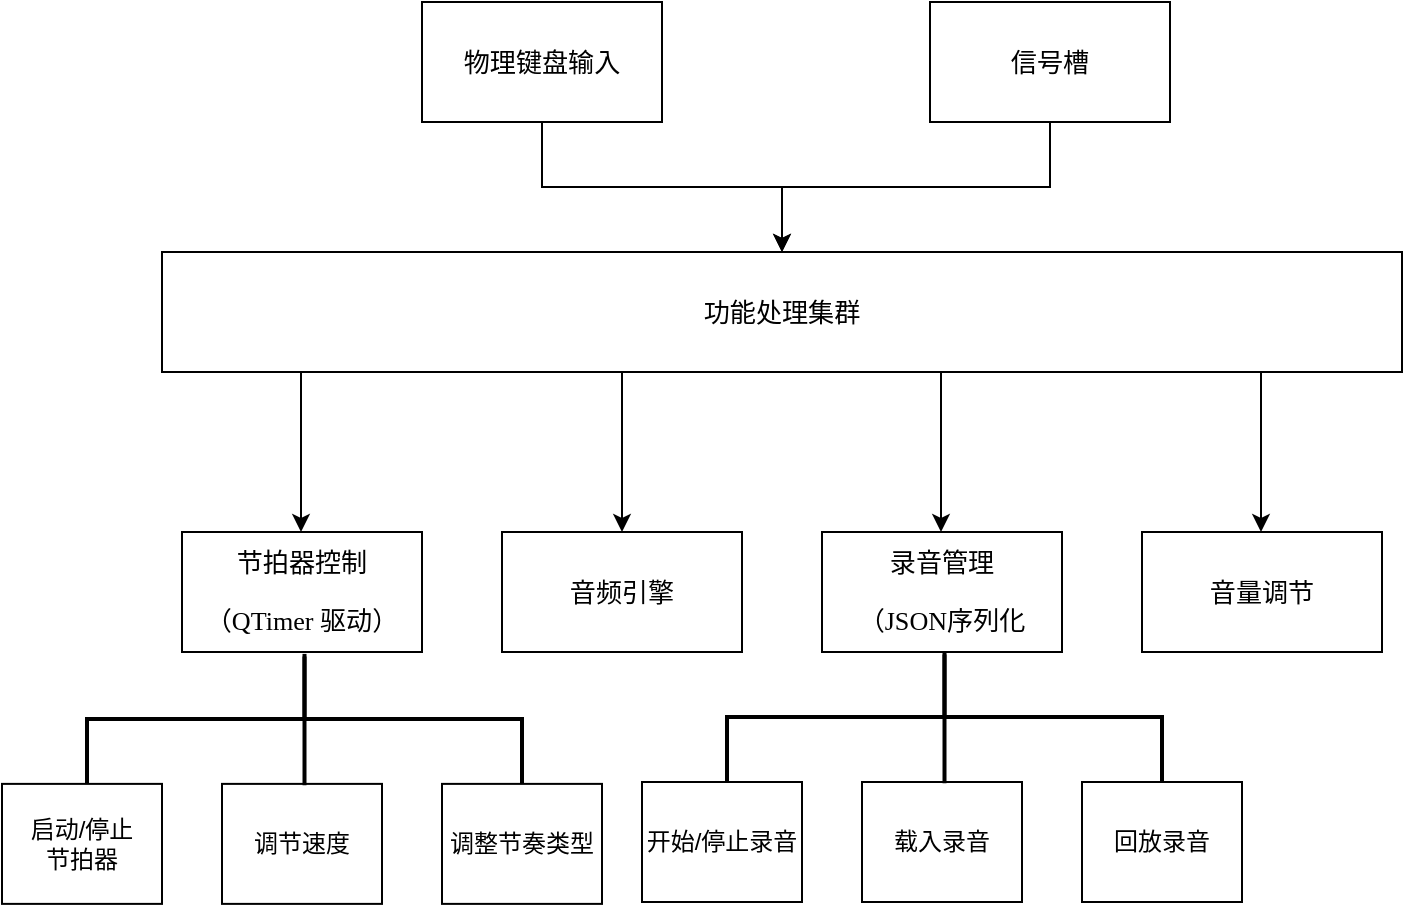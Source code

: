 <mxfile version="26.1.1">
  <diagram id="C5RBs43oDa-KdzZeNtuy" name="Page-1">
    <mxGraphModel dx="1042" dy="661" grid="1" gridSize="10" guides="1" tooltips="1" connect="1" arrows="1" fold="1" page="1" pageScale="1" pageWidth="827" pageHeight="1169" math="0" shadow="0">
      <root>
        <mxCell id="WIyWlLk6GJQsqaUBKTNV-0" />
        <mxCell id="WIyWlLk6GJQsqaUBKTNV-1" parent="WIyWlLk6GJQsqaUBKTNV-0" />
        <mxCell id="xaGXmSj2_hZ0vpkpT0F4-2" value="" style="edgeStyle=orthogonalEdgeStyle;rounded=0;orthogonalLoop=1;jettySize=auto;html=1;" edge="1" parent="WIyWlLk6GJQsqaUBKTNV-1" source="xaGXmSj2_hZ0vpkpT0F4-0" target="xaGXmSj2_hZ0vpkpT0F4-1">
          <mxGeometry relative="1" as="geometry" />
        </mxCell>
        <mxCell id="xaGXmSj2_hZ0vpkpT0F4-0" value="&lt;div&gt;&lt;pre style=&quot;font-size: 9.8pt;&quot;&gt;&lt;font face=&quot;Times New Roman&quot; style=&quot;color: rgb(0, 0, 0);&quot;&gt;物理键盘输入&lt;/font&gt;&lt;/pre&gt;&lt;/div&gt;" style="rounded=0;whiteSpace=wrap;html=1;" vertex="1" parent="WIyWlLk6GJQsqaUBKTNV-1">
          <mxGeometry x="300" y="570" width="120" height="60" as="geometry" />
        </mxCell>
        <mxCell id="xaGXmSj2_hZ0vpkpT0F4-4" value="" style="edgeStyle=orthogonalEdgeStyle;rounded=0;orthogonalLoop=1;jettySize=auto;html=1;" edge="1" parent="WIyWlLk6GJQsqaUBKTNV-1" source="xaGXmSj2_hZ0vpkpT0F4-1" target="xaGXmSj2_hZ0vpkpT0F4-3">
          <mxGeometry relative="1" as="geometry">
            <Array as="points">
              <mxPoint x="400" y="780" />
              <mxPoint x="400" y="780" />
            </Array>
          </mxGeometry>
        </mxCell>
        <mxCell id="xaGXmSj2_hZ0vpkpT0F4-1" value="&lt;pre style=&quot;font-size: 9.8pt;&quot;&gt;&lt;font face=&quot;Times New Roman&quot;&gt;功能处理集群&lt;/font&gt;&lt;/pre&gt;" style="rounded=0;whiteSpace=wrap;html=1;" vertex="1" parent="WIyWlLk6GJQsqaUBKTNV-1">
          <mxGeometry x="170" y="695" width="620" height="60" as="geometry" />
        </mxCell>
        <mxCell id="xaGXmSj2_hZ0vpkpT0F4-3" value="&lt;pre style=&quot;font-size: 9.8pt;&quot;&gt;&lt;font face=&quot;Times New Roman&quot;&gt;音频引擎&lt;/font&gt;&lt;/pre&gt;" style="rounded=0;whiteSpace=wrap;html=1;" vertex="1" parent="WIyWlLk6GJQsqaUBKTNV-1">
          <mxGeometry x="340" y="835" width="120" height="60" as="geometry" />
        </mxCell>
        <mxCell id="xaGXmSj2_hZ0vpkpT0F4-5" value="&lt;pre style=&quot;font-size: 9.8pt;&quot;&gt;&lt;pre style=&quot;font-size: 9.8pt;&quot;&gt;&lt;font face=&quot;Times New Roman&quot;&gt;节拍器控制&lt;/font&gt;&lt;/pre&gt;&lt;pre style=&quot;font-size: 9.8pt;&quot;&gt;&lt;font face=&quot;Times New Roman&quot;&gt;（QTimer 驱动）&lt;/font&gt;&lt;/pre&gt;&lt;/pre&gt;" style="rounded=0;whiteSpace=wrap;html=1;" vertex="1" parent="WIyWlLk6GJQsqaUBKTNV-1">
          <mxGeometry x="180" y="835" width="120" height="60" as="geometry" />
        </mxCell>
        <mxCell id="xaGXmSj2_hZ0vpkpT0F4-7" value="" style="edgeStyle=orthogonalEdgeStyle;rounded=0;orthogonalLoop=1;jettySize=auto;html=1;" edge="1" parent="WIyWlLk6GJQsqaUBKTNV-1">
          <mxGeometry relative="1" as="geometry">
            <mxPoint x="239.5" y="755" as="sourcePoint" />
            <mxPoint x="239.5" y="835" as="targetPoint" />
          </mxGeometry>
        </mxCell>
        <mxCell id="xaGXmSj2_hZ0vpkpT0F4-8" value="" style="edgeStyle=orthogonalEdgeStyle;rounded=0;orthogonalLoop=1;jettySize=auto;html=1;" edge="1" parent="WIyWlLk6GJQsqaUBKTNV-1">
          <mxGeometry relative="1" as="geometry">
            <mxPoint x="559.5" y="755" as="sourcePoint" />
            <mxPoint x="559.5" y="835" as="targetPoint" />
          </mxGeometry>
        </mxCell>
        <mxCell id="xaGXmSj2_hZ0vpkpT0F4-9" value="&lt;pre style=&quot;font-size: 9.8pt;&quot;&gt;&lt;font face=&quot;Times New Roman&quot;&gt;录音管理&lt;/font&gt;&lt;/pre&gt;&lt;pre style=&quot;font-size: 9.8pt;&quot;&gt;&lt;font face=&quot;Times New Roman&quot;&gt;（JSON序列化&lt;/font&gt;&lt;/pre&gt;" style="rounded=0;whiteSpace=wrap;html=1;" vertex="1" parent="WIyWlLk6GJQsqaUBKTNV-1">
          <mxGeometry x="500" y="835" width="120" height="60" as="geometry" />
        </mxCell>
        <mxCell id="xaGXmSj2_hZ0vpkpT0F4-10" value="&lt;pre style=&quot;font-size: 9.8pt;&quot;&gt;&lt;font face=&quot;Times New Roman&quot;&gt;音量调节&lt;/font&gt;&lt;/pre&gt;" style="rounded=0;whiteSpace=wrap;html=1;" vertex="1" parent="WIyWlLk6GJQsqaUBKTNV-1">
          <mxGeometry x="660" y="835" width="120" height="60" as="geometry" />
        </mxCell>
        <mxCell id="xaGXmSj2_hZ0vpkpT0F4-11" value="" style="edgeStyle=orthogonalEdgeStyle;rounded=0;orthogonalLoop=1;jettySize=auto;html=1;" edge="1" parent="WIyWlLk6GJQsqaUBKTNV-1">
          <mxGeometry relative="1" as="geometry">
            <mxPoint x="719.5" y="755" as="sourcePoint" />
            <mxPoint x="719.5" y="835" as="targetPoint" />
          </mxGeometry>
        </mxCell>
        <mxCell id="xaGXmSj2_hZ0vpkpT0F4-13" value="" style="edgeStyle=orthogonalEdgeStyle;rounded=0;orthogonalLoop=1;jettySize=auto;html=1;" edge="1" parent="WIyWlLk6GJQsqaUBKTNV-1" source="xaGXmSj2_hZ0vpkpT0F4-12" target="xaGXmSj2_hZ0vpkpT0F4-1">
          <mxGeometry relative="1" as="geometry" />
        </mxCell>
        <mxCell id="xaGXmSj2_hZ0vpkpT0F4-12" value="&lt;div&gt;&lt;pre style=&quot;font-size: 9.8pt;&quot;&gt;&lt;font face=&quot;Times New Roman&quot; style=&quot;color: rgb(0, 0, 0);&quot;&gt;信号槽&lt;/font&gt;&lt;/pre&gt;&lt;/div&gt;" style="rounded=0;whiteSpace=wrap;html=1;" vertex="1" parent="WIyWlLk6GJQsqaUBKTNV-1">
          <mxGeometry x="554" y="570" width="120" height="60" as="geometry" />
        </mxCell>
        <mxCell id="xaGXmSj2_hZ0vpkpT0F4-14" value="开始/停止录音" style="rounded=0;whiteSpace=wrap;html=1;" vertex="1" parent="WIyWlLk6GJQsqaUBKTNV-1">
          <mxGeometry x="410" y="960" width="80" height="60" as="geometry" />
        </mxCell>
        <mxCell id="xaGXmSj2_hZ0vpkpT0F4-15" value="载入录音" style="rounded=0;whiteSpace=wrap;html=1;" vertex="1" parent="WIyWlLk6GJQsqaUBKTNV-1">
          <mxGeometry x="520" y="960" width="80" height="60" as="geometry" />
        </mxCell>
        <mxCell id="xaGXmSj2_hZ0vpkpT0F4-16" value="回放录音" style="rounded=0;whiteSpace=wrap;html=1;" vertex="1" parent="WIyWlLk6GJQsqaUBKTNV-1">
          <mxGeometry x="630" y="960" width="80" height="60" as="geometry" />
        </mxCell>
        <mxCell id="xaGXmSj2_hZ0vpkpT0F4-21" value="" style="strokeWidth=2;html=1;shape=mxgraph.flowchart.annotation_2;align=left;labelPosition=right;pointerEvents=1;rotation=90;" vertex="1" parent="WIyWlLk6GJQsqaUBKTNV-1">
          <mxGeometry x="528.75" y="818.75" width="65" height="217.5" as="geometry" />
        </mxCell>
        <mxCell id="xaGXmSj2_hZ0vpkpT0F4-23" value="" style="line;strokeWidth=2;html=1;rotation=90;" vertex="1" parent="WIyWlLk6GJQsqaUBKTNV-1">
          <mxGeometry x="529.07" y="923.44" width="64.37" height="10" as="geometry" />
        </mxCell>
        <mxCell id="xaGXmSj2_hZ0vpkpT0F4-24" value="启动/停止&lt;div&gt;节拍器&lt;/div&gt;" style="rounded=0;whiteSpace=wrap;html=1;" vertex="1" parent="WIyWlLk6GJQsqaUBKTNV-1">
          <mxGeometry x="90" y="960.94" width="80" height="60" as="geometry" />
        </mxCell>
        <mxCell id="xaGXmSj2_hZ0vpkpT0F4-25" value="调节速度" style="rounded=0;whiteSpace=wrap;html=1;" vertex="1" parent="WIyWlLk6GJQsqaUBKTNV-1">
          <mxGeometry x="200" y="960.94" width="80" height="60" as="geometry" />
        </mxCell>
        <mxCell id="xaGXmSj2_hZ0vpkpT0F4-26" value="调整节奏类型" style="rounded=0;whiteSpace=wrap;html=1;" vertex="1" parent="WIyWlLk6GJQsqaUBKTNV-1">
          <mxGeometry x="310" y="960.94" width="80" height="60" as="geometry" />
        </mxCell>
        <mxCell id="xaGXmSj2_hZ0vpkpT0F4-27" value="" style="strokeWidth=2;html=1;shape=mxgraph.flowchart.annotation_2;align=left;labelPosition=right;pointerEvents=1;rotation=90;" vertex="1" parent="WIyWlLk6GJQsqaUBKTNV-1">
          <mxGeometry x="208.75" y="819.69" width="65" height="217.5" as="geometry" />
        </mxCell>
        <mxCell id="xaGXmSj2_hZ0vpkpT0F4-28" value="" style="line;strokeWidth=2;html=1;rotation=90;" vertex="1" parent="WIyWlLk6GJQsqaUBKTNV-1">
          <mxGeometry x="209.07" y="924.38" width="64.37" height="10" as="geometry" />
        </mxCell>
      </root>
    </mxGraphModel>
  </diagram>
</mxfile>
